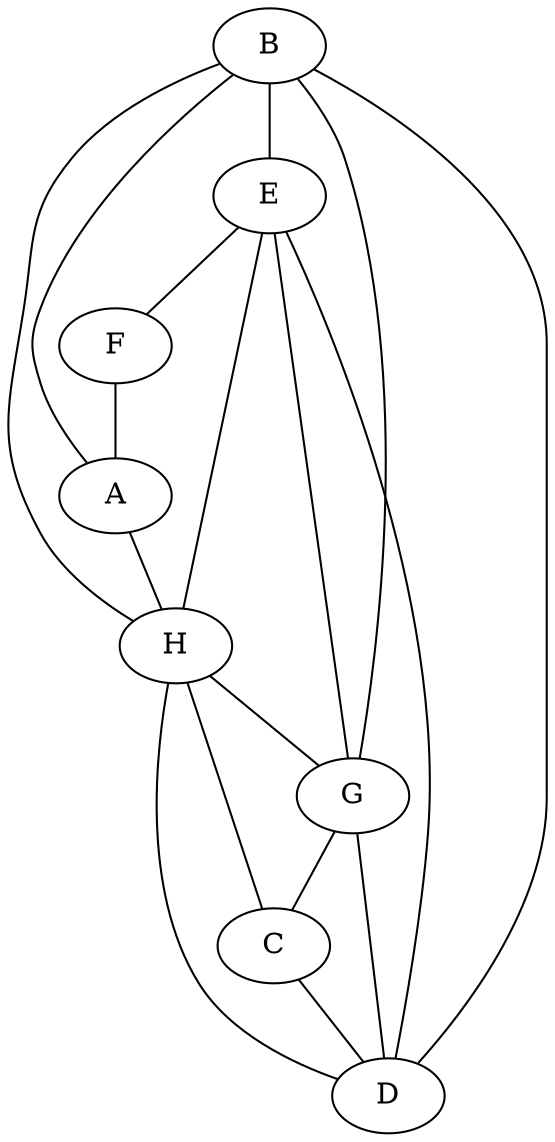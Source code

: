 graph random_graph {
	B -- E -- F -- A -- H -- G -- C -- D;
	H -- D -- E -- G -- B -- A;
	G -- D -- B -- H -- C;
	E -- H;
}